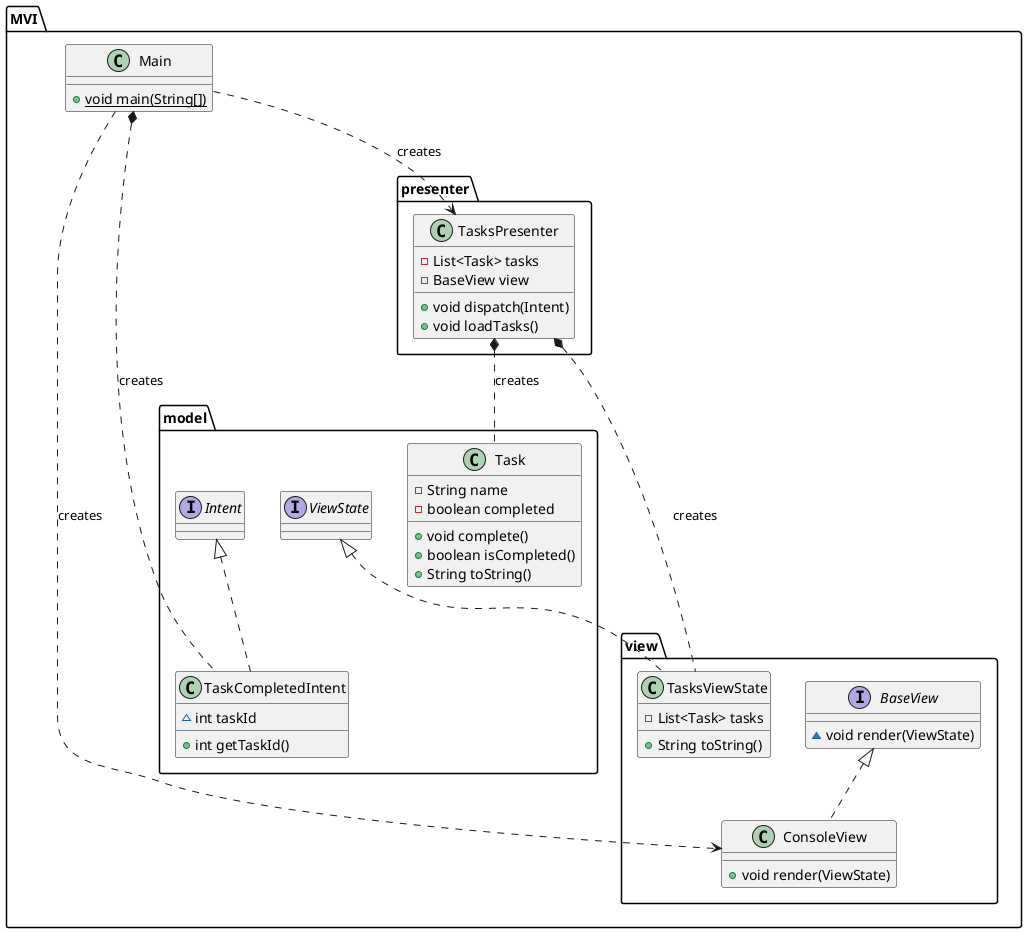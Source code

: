 @startuml
class MVI.model.Task {
- String name
- boolean completed
+ void complete()
+ boolean isCompleted()
+ String toString()
}
class MVI.view.ConsoleView {
+ void render(ViewState)
}
class MVI.Main {
+ {static} void main(String[])
}
interface MVI.view.BaseView {
~ void render(ViewState)
}
class MVI.view.TasksViewState {
- List<Task> tasks
+ String toString()
}
interface MVI.model.Intent {
}
interface MVI.model.ViewState {
}
class MVI.model.TaskCompletedIntent {
~ int taskId
+ int getTaskId()
}
class MVI.presenter.TasksPresenter {
- List<Task> tasks
- BaseView view
+ void dispatch(Intent)
+ void loadTasks()
}


MVI.view.BaseView <|.. MVI.view.ConsoleView
MVI.model.ViewState <|.. MVI.view.TasksViewState
MVI.model.Intent <|.. MVI.model.TaskCompletedIntent

Main ..> MVI.view.ConsoleView : creates
Main ..> MVI.presenter.TasksPresenter : creates
Main *.. MVI.model.TaskCompletedIntent : creates
TasksPresenter *.. Task : creates
TasksPresenter *.. MVI.view.TasksViewState : creates
@enduml